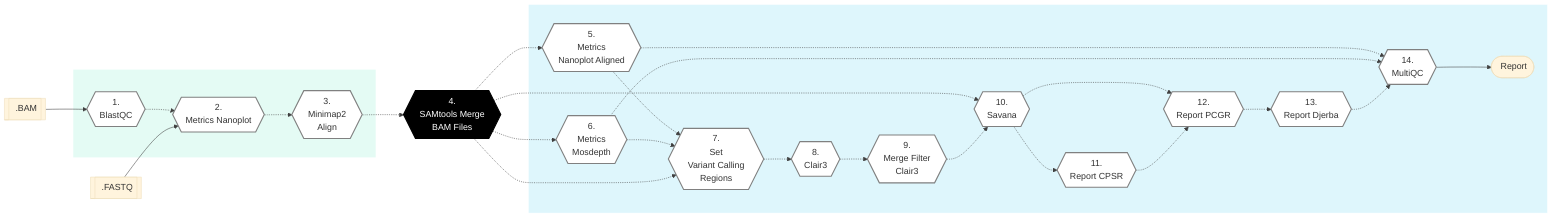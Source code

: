 %%{init: {'theme': 'base', 'themeVariables': { 'lineColor': '#404040'}}}%%

        %% GenPipes Schema for longread_dnaseq.py
        %% Ref: https://github.com/c3g/GenPipes/tree/main/genpipes/pipelines/longread_dnaseq
        %% Author Shaloo Shalini <shalz@hotmail.com>

        graph LR
          Node1{{ 1.<br/> BlastQC }}:::nodefill
          Node2{{ 2.<br/> Metrics Nanoplot}}:::nodefill
          Node3{{ 3.<br/> Minimap2 <br/> Align }}:::nodefill
          Node4{{ 4.<br/> SAMtools Merge <br/> BAM Files }}:::nodefillblack
          Node5{{ 5.<br/> Metrics <br/> Nanoplot Aligned }}:::nodefill
          Node6{{ 6.<br/> Metrics <br/> Mosdepth }}:::nodefill
          Node7{{ 7.<br/> Set <br/> Variant Calling <br/> Regions }}:::nodefill
          Node8{{ 8.<br/> Clair3 }}:::nodefill
          Node9{{ 9.<br/> Merge Filter <br/> Clair3 }}:::nodefill
          Node10{{ 10.<br/> Savana }}:::nodefill
          Node11{{ 11.<br/> Report CPSR }}:::nodefill
          Node12{{ 12.<br/> Report PCGR }}:::nodefill
          Node13{{ 13.<br/> Report Djerba }}:::nodefill
          Node14{{ 14.<br/> MultiQC }}:::nodefill
          Output([fa:fa-sticky-note-o Report ])

          Input1[[fa:fa-file-archive-o .BAM]] --> Node1 -.-> Node2
          Input2[[fa:fa-file-archive-o .FASTQ]] --> Node2
          Node2 -.-> Node3
          Node3 -.-> Node4 -.-> Node5 & Node6 -.-> Node7 
          Node4 -.-> Node7 -.-> Node8 -.-> Node9
          Node4 & Node9 -.-> Node10
          Node10 -.-> Node11
          Node10 & Node11 -.-> Node12
          Node12-.-> Node13
          Node5 & Node6 & Node13 -.-> Node14

          Output([fa:fa-sticky-note-o Report ])
          Node14 ---> Output
          subgraph readSetSteps[" "]
            Node1
            Node2
            Node3
          end
          Node4
          subgraph sampleSetSteps[" "]
            Node5
            Node6
            Node7
            Node8
            Node9
            Node10
            Node11
            Node12
            Node13
            Node14
            Output
          end
          classDef greenRect fill:#E4FBF4,stroke:white
          class readSetSteps greenRect
          classDef blueRect fill:#DEF6FC,stroke:white
          class sampleSetSteps blueRect
          classDef nodefill fill:#ffffff,stroke:gray,stroke-width:2px
          classDef nodefillblack fill:black,stroke:black,color:white,stroke-width:2px
